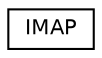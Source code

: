digraph "Graphical Class Hierarchy"
{
  edge [fontname="Helvetica",fontsize="10",labelfontname="Helvetica",labelfontsize="10"];
  node [fontname="Helvetica",fontsize="10",shape=record];
  rankdir="LR";
  Node0 [label="IMAP",height=0.2,width=0.4,color="black", fillcolor="white", style="filled",URL="$struct_i_m_a_p.html"];
}
